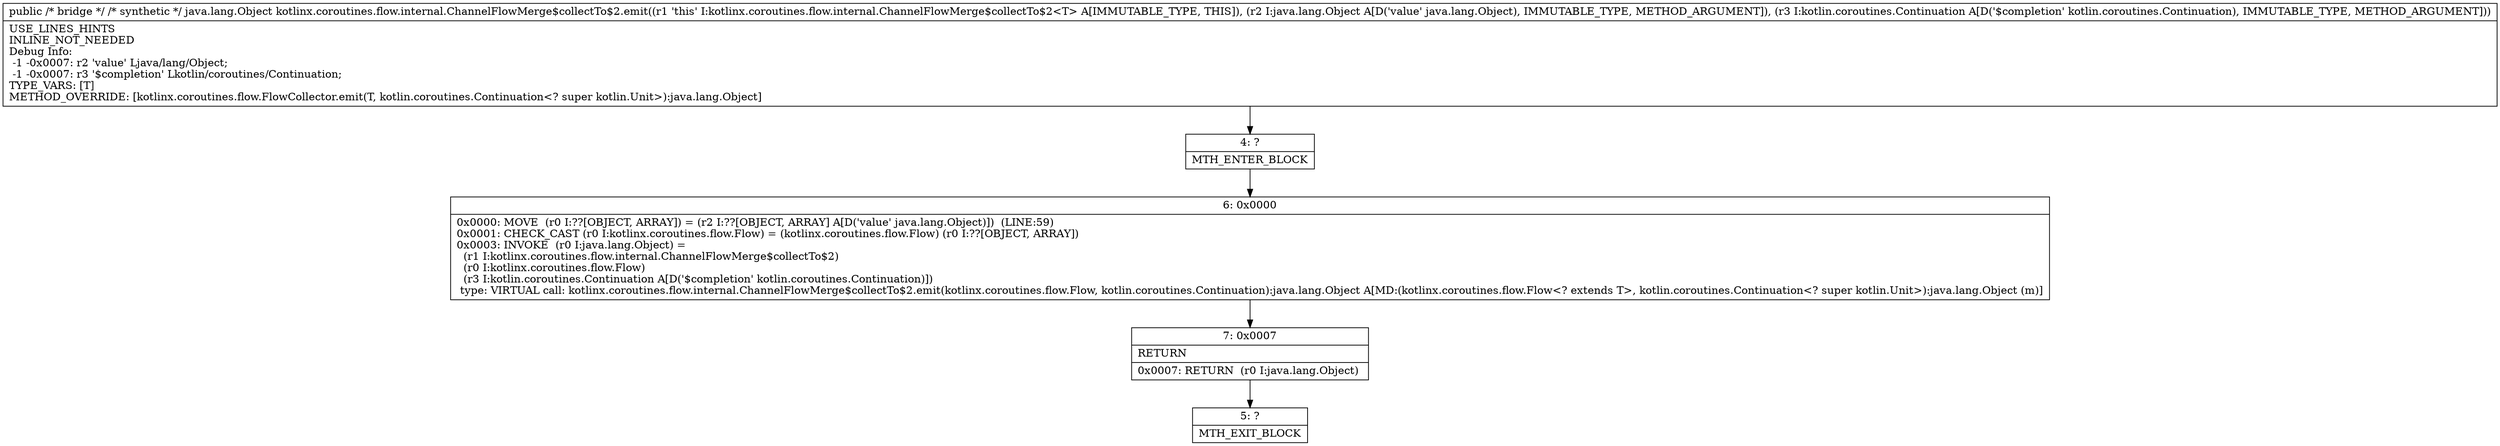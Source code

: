 digraph "CFG forkotlinx.coroutines.flow.internal.ChannelFlowMerge$collectTo$2.emit(Ljava\/lang\/Object;Lkotlin\/coroutines\/Continuation;)Ljava\/lang\/Object;" {
Node_4 [shape=record,label="{4\:\ ?|MTH_ENTER_BLOCK\l}"];
Node_6 [shape=record,label="{6\:\ 0x0000|0x0000: MOVE  (r0 I:??[OBJECT, ARRAY]) = (r2 I:??[OBJECT, ARRAY] A[D('value' java.lang.Object)])  (LINE:59)\l0x0001: CHECK_CAST (r0 I:kotlinx.coroutines.flow.Flow) = (kotlinx.coroutines.flow.Flow) (r0 I:??[OBJECT, ARRAY]) \l0x0003: INVOKE  (r0 I:java.lang.Object) = \l  (r1 I:kotlinx.coroutines.flow.internal.ChannelFlowMerge$collectTo$2)\l  (r0 I:kotlinx.coroutines.flow.Flow)\l  (r3 I:kotlin.coroutines.Continuation A[D('$completion' kotlin.coroutines.Continuation)])\l type: VIRTUAL call: kotlinx.coroutines.flow.internal.ChannelFlowMerge$collectTo$2.emit(kotlinx.coroutines.flow.Flow, kotlin.coroutines.Continuation):java.lang.Object A[MD:(kotlinx.coroutines.flow.Flow\<? extends T\>, kotlin.coroutines.Continuation\<? super kotlin.Unit\>):java.lang.Object (m)]\l}"];
Node_7 [shape=record,label="{7\:\ 0x0007|RETURN\l|0x0007: RETURN  (r0 I:java.lang.Object) \l}"];
Node_5 [shape=record,label="{5\:\ ?|MTH_EXIT_BLOCK\l}"];
MethodNode[shape=record,label="{public \/* bridge *\/ \/* synthetic *\/ java.lang.Object kotlinx.coroutines.flow.internal.ChannelFlowMerge$collectTo$2.emit((r1 'this' I:kotlinx.coroutines.flow.internal.ChannelFlowMerge$collectTo$2\<T\> A[IMMUTABLE_TYPE, THIS]), (r2 I:java.lang.Object A[D('value' java.lang.Object), IMMUTABLE_TYPE, METHOD_ARGUMENT]), (r3 I:kotlin.coroutines.Continuation A[D('$completion' kotlin.coroutines.Continuation), IMMUTABLE_TYPE, METHOD_ARGUMENT]))  | USE_LINES_HINTS\lINLINE_NOT_NEEDED\lDebug Info:\l  \-1 \-0x0007: r2 'value' Ljava\/lang\/Object;\l  \-1 \-0x0007: r3 '$completion' Lkotlin\/coroutines\/Continuation;\lTYPE_VARS: [T]\lMETHOD_OVERRIDE: [kotlinx.coroutines.flow.FlowCollector.emit(T, kotlin.coroutines.Continuation\<? super kotlin.Unit\>):java.lang.Object]\l}"];
MethodNode -> Node_4;Node_4 -> Node_6;
Node_6 -> Node_7;
Node_7 -> Node_5;
}

